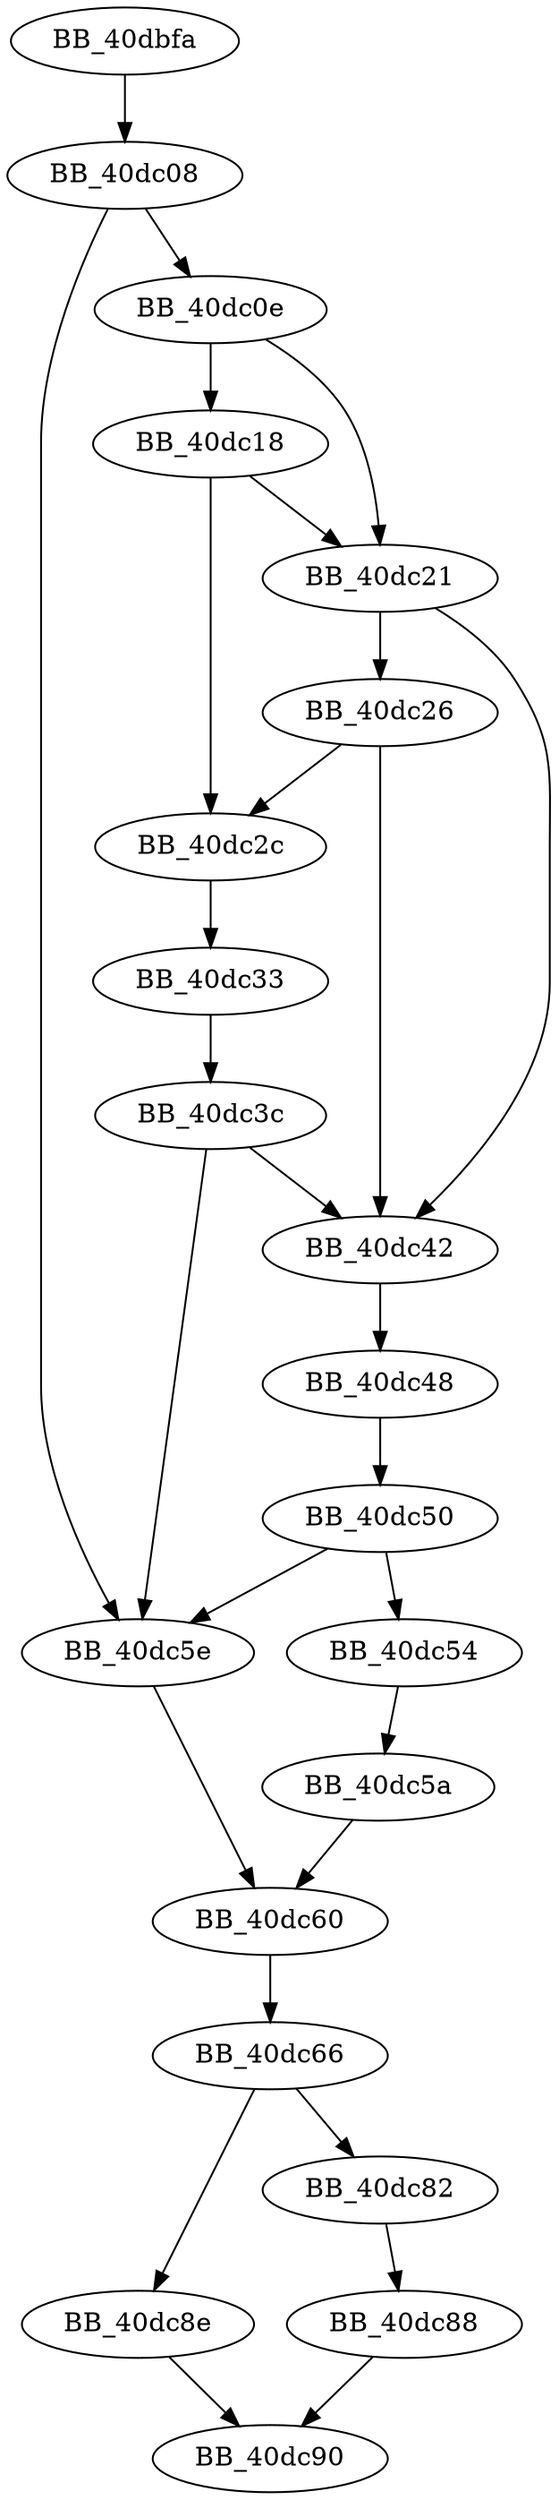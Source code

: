 DiGraph __close_nolock{
BB_40dbfa->BB_40dc08
BB_40dc08->BB_40dc0e
BB_40dc08->BB_40dc5e
BB_40dc0e->BB_40dc18
BB_40dc0e->BB_40dc21
BB_40dc18->BB_40dc21
BB_40dc18->BB_40dc2c
BB_40dc21->BB_40dc26
BB_40dc21->BB_40dc42
BB_40dc26->BB_40dc2c
BB_40dc26->BB_40dc42
BB_40dc2c->BB_40dc33
BB_40dc33->BB_40dc3c
BB_40dc3c->BB_40dc42
BB_40dc3c->BB_40dc5e
BB_40dc42->BB_40dc48
BB_40dc48->BB_40dc50
BB_40dc50->BB_40dc54
BB_40dc50->BB_40dc5e
BB_40dc54->BB_40dc5a
BB_40dc5a->BB_40dc60
BB_40dc5e->BB_40dc60
BB_40dc60->BB_40dc66
BB_40dc66->BB_40dc82
BB_40dc66->BB_40dc8e
BB_40dc82->BB_40dc88
BB_40dc88->BB_40dc90
BB_40dc8e->BB_40dc90
}
